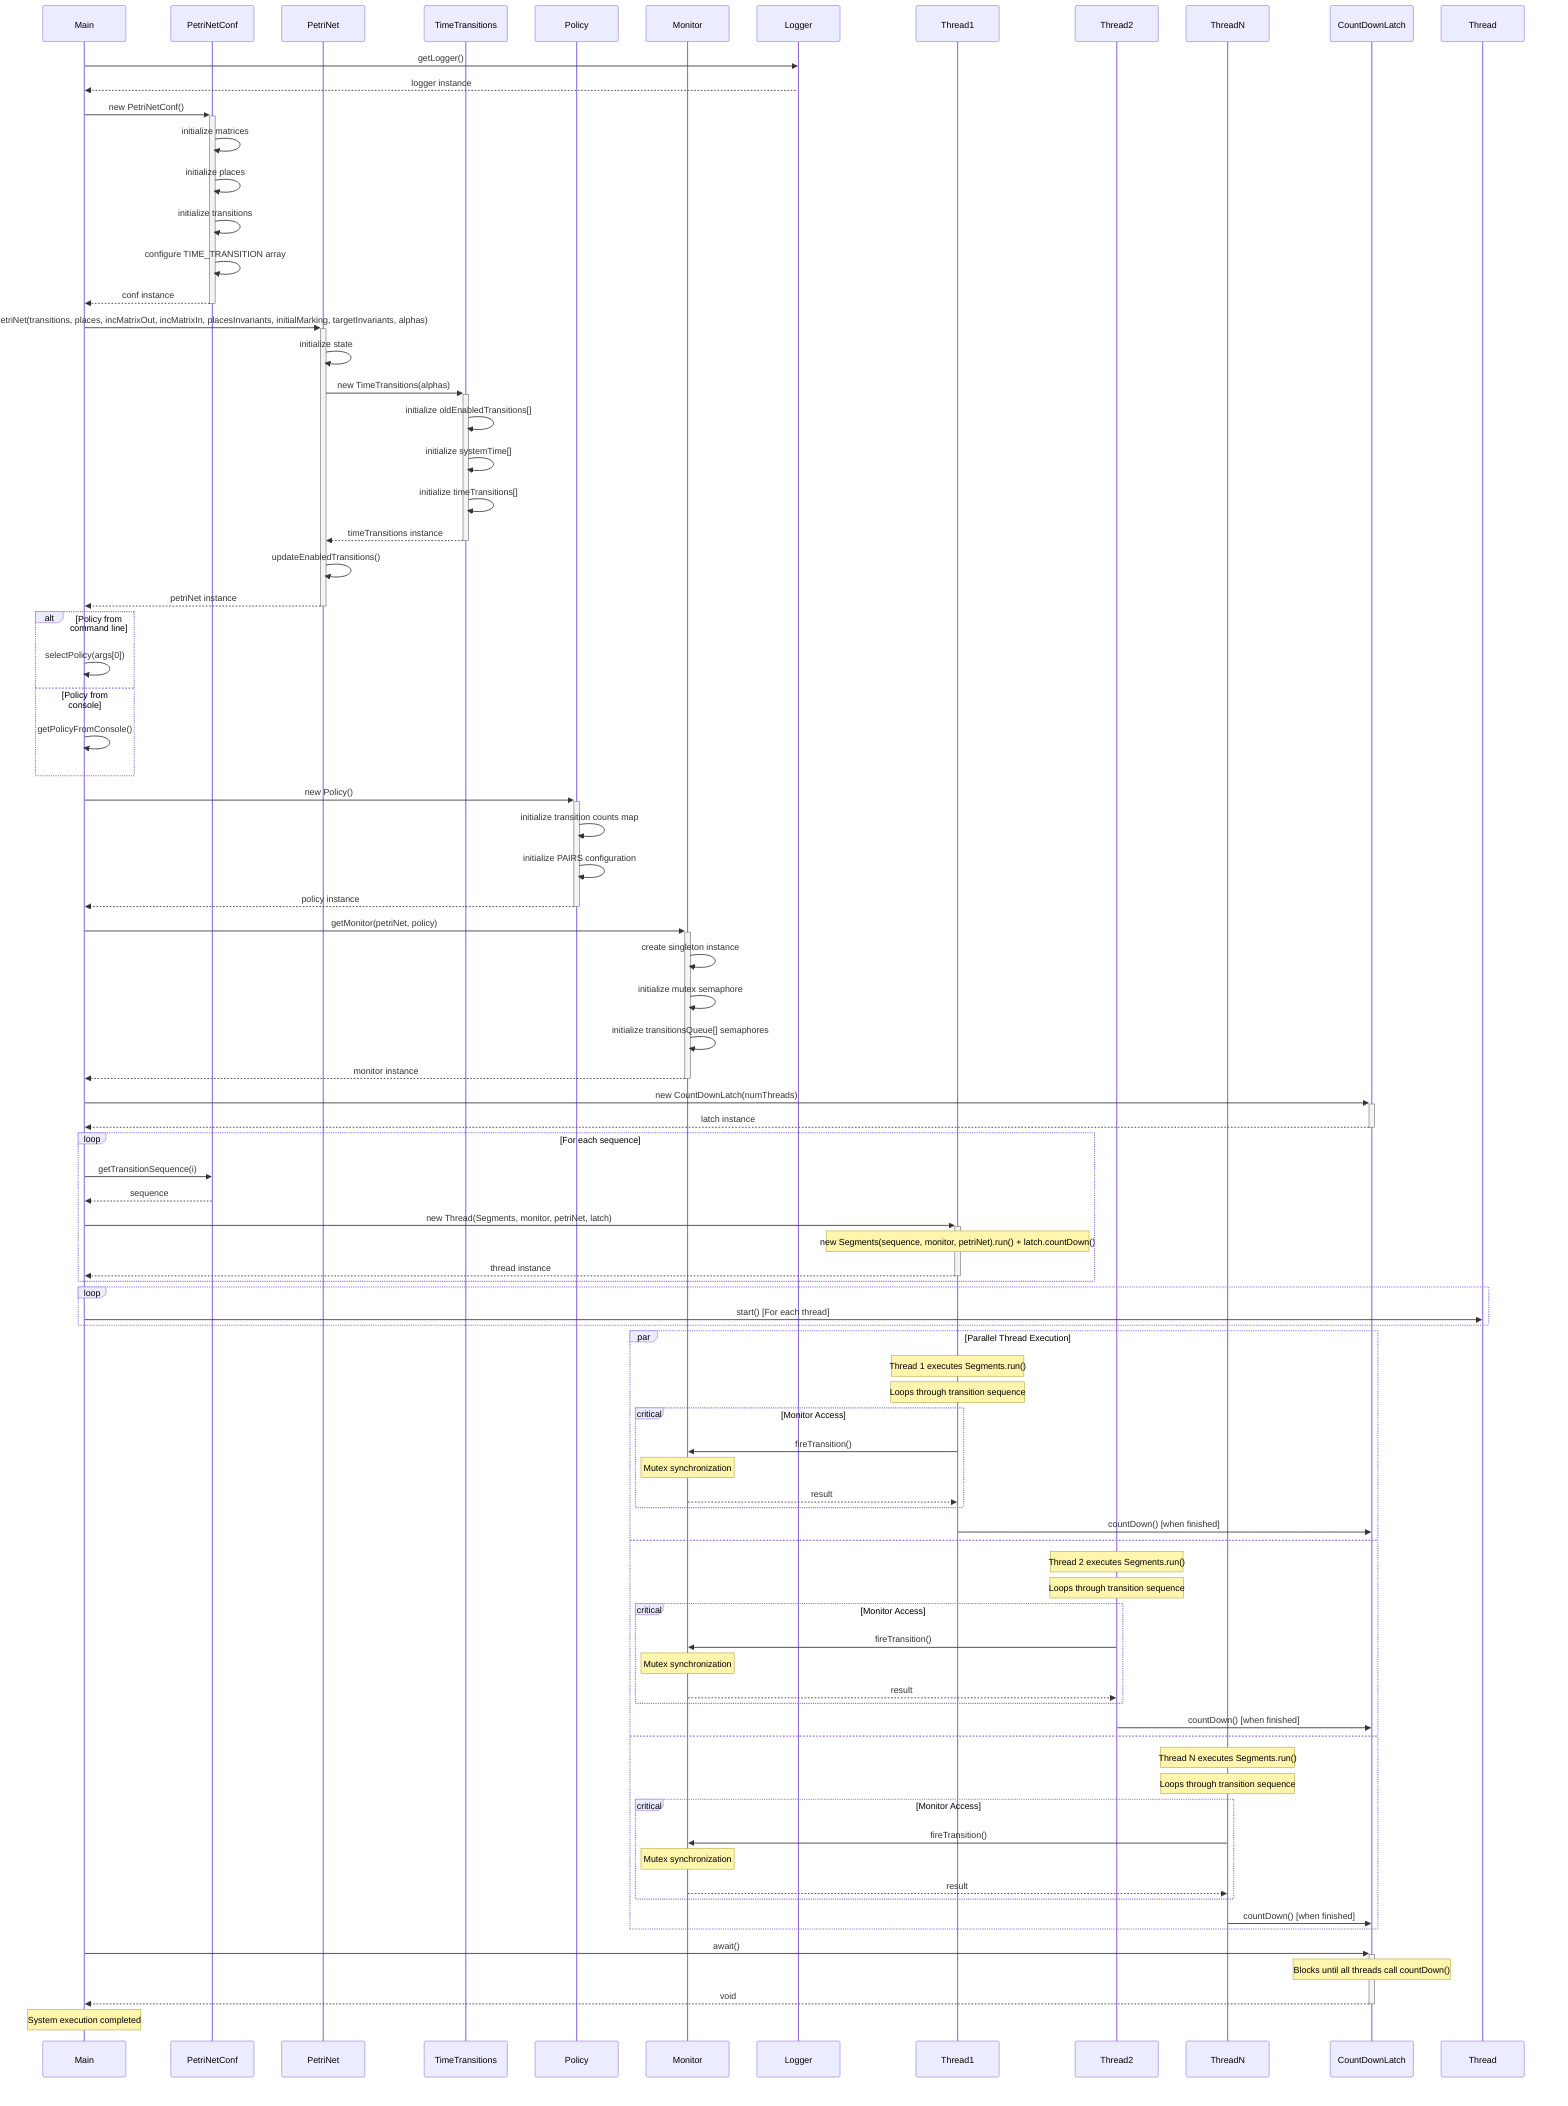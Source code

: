 sequenceDiagram
    participant Main
    participant PetriNetConf
    participant PetriNet
    participant TimeTransitions
    participant Policy
    participant Monitor
    participant Logger
    participant Thread1
    participant Thread2
    participant ThreadN
    participant CountDownLatch
    
    Main->>Logger: getLogger()
    activate Logger
    Logger-->>Main: logger instance
    
    Main->>+PetriNetConf: new PetriNetConf()
    PetriNetConf->>PetriNetConf: initialize matrices
    PetriNetConf->>PetriNetConf: initialize places
    PetriNetConf->>PetriNetConf: initialize transitions
    PetriNetConf->>PetriNetConf: configure TIME_TRANSITION array
    PetriNetConf-->>-Main: conf instance
    
    Main->>+PetriNet: new PetriNet(transitions, places, incMatrixOut, incMatrixIn, placesInvariants, initialMarking, targetInvariants, alphas)
    PetriNet->>PetriNet: initialize state
    PetriNet->>+TimeTransitions: new TimeTransitions(alphas)
    TimeTransitions->>TimeTransitions: initialize oldEnabledTransitions[]
    TimeTransitions->>TimeTransitions: initialize systemTime[]
    TimeTransitions->>TimeTransitions: initialize timeTransitions[]
    TimeTransitions-->>-PetriNet: timeTransitions instance
    PetriNet->>PetriNet: updateEnabledTransitions()
    PetriNet-->>-Main: petriNet instance
    
    alt Policy from command line
        Main->>Main: selectPolicy(args[0])
    else Policy from console
        Main->>Main: getPolicyFromConsole()
    end
    
    Main->>+Policy: new Policy()
    Policy->>Policy: initialize transition counts map
    Policy->>Policy: initialize PAIRS configuration
    Policy-->>-Main: policy instance
    
    Main->>+Monitor: getMonitor(petriNet, policy)
    Monitor->>Monitor: create singleton instance
    Monitor->>Monitor: initialize mutex semaphore
    Monitor->>Monitor: initialize transitionsQueue[] semaphores
    Monitor-->>-Main: monitor instance
    
    Main->>+CountDownLatch: new CountDownLatch(numThreads)
    CountDownLatch-->>-Main: latch instance
    
    loop For each sequence
        Main->>PetriNetConf: getTransitionSequence(i)
        PetriNetConf-->>Main: sequence
        Main->>+Thread1: new Thread(Segments, monitor, petriNet, latch)
        Note over Thread1: new Segments(sequence, monitor, petriNet).run() + latch.countDown()
        Thread1-->>-Main: thread instance
    end
    
    loop
        Main->>Thread: start() [For each thread]
    end

    par Parallel Thread Execution
        Note over Thread1: Thread 1 executes Segments.run()
        Note over Thread1: Loops through transition sequence
        critical Monitor Access
            Thread1->>Monitor: fireTransition()
            Note over Monitor: Mutex synchronization
            Monitor-->>Thread1: result
        end
        Thread1->>CountDownLatch: countDown() [when finished]
    and
        Note over Thread2: Thread 2 executes Segments.run()
        Note over Thread2: Loops through transition sequence
        critical Monitor Access
            Thread2->>Monitor: fireTransition()
            Note over Monitor: Mutex synchronization
            Monitor-->>Thread2: result
        end
        Thread2->>CountDownLatch: countDown() [when finished]
    and
        Note over ThreadN: Thread N executes Segments.run()
        Note over ThreadN: Loops through transition sequence
        critical Monitor Access
            ThreadN->>Monitor: fireTransition()
            Note over Monitor: Mutex synchronization
            Monitor-->>ThreadN: result
        end
        ThreadN->>CountDownLatch: countDown() [when finished]
    end
    
    Main->>+CountDownLatch: await()
    Note over CountDownLatch: Blocks until all threads call countDown()
    CountDownLatch-->>-Main: void
    
    Note over Main: System execution completed